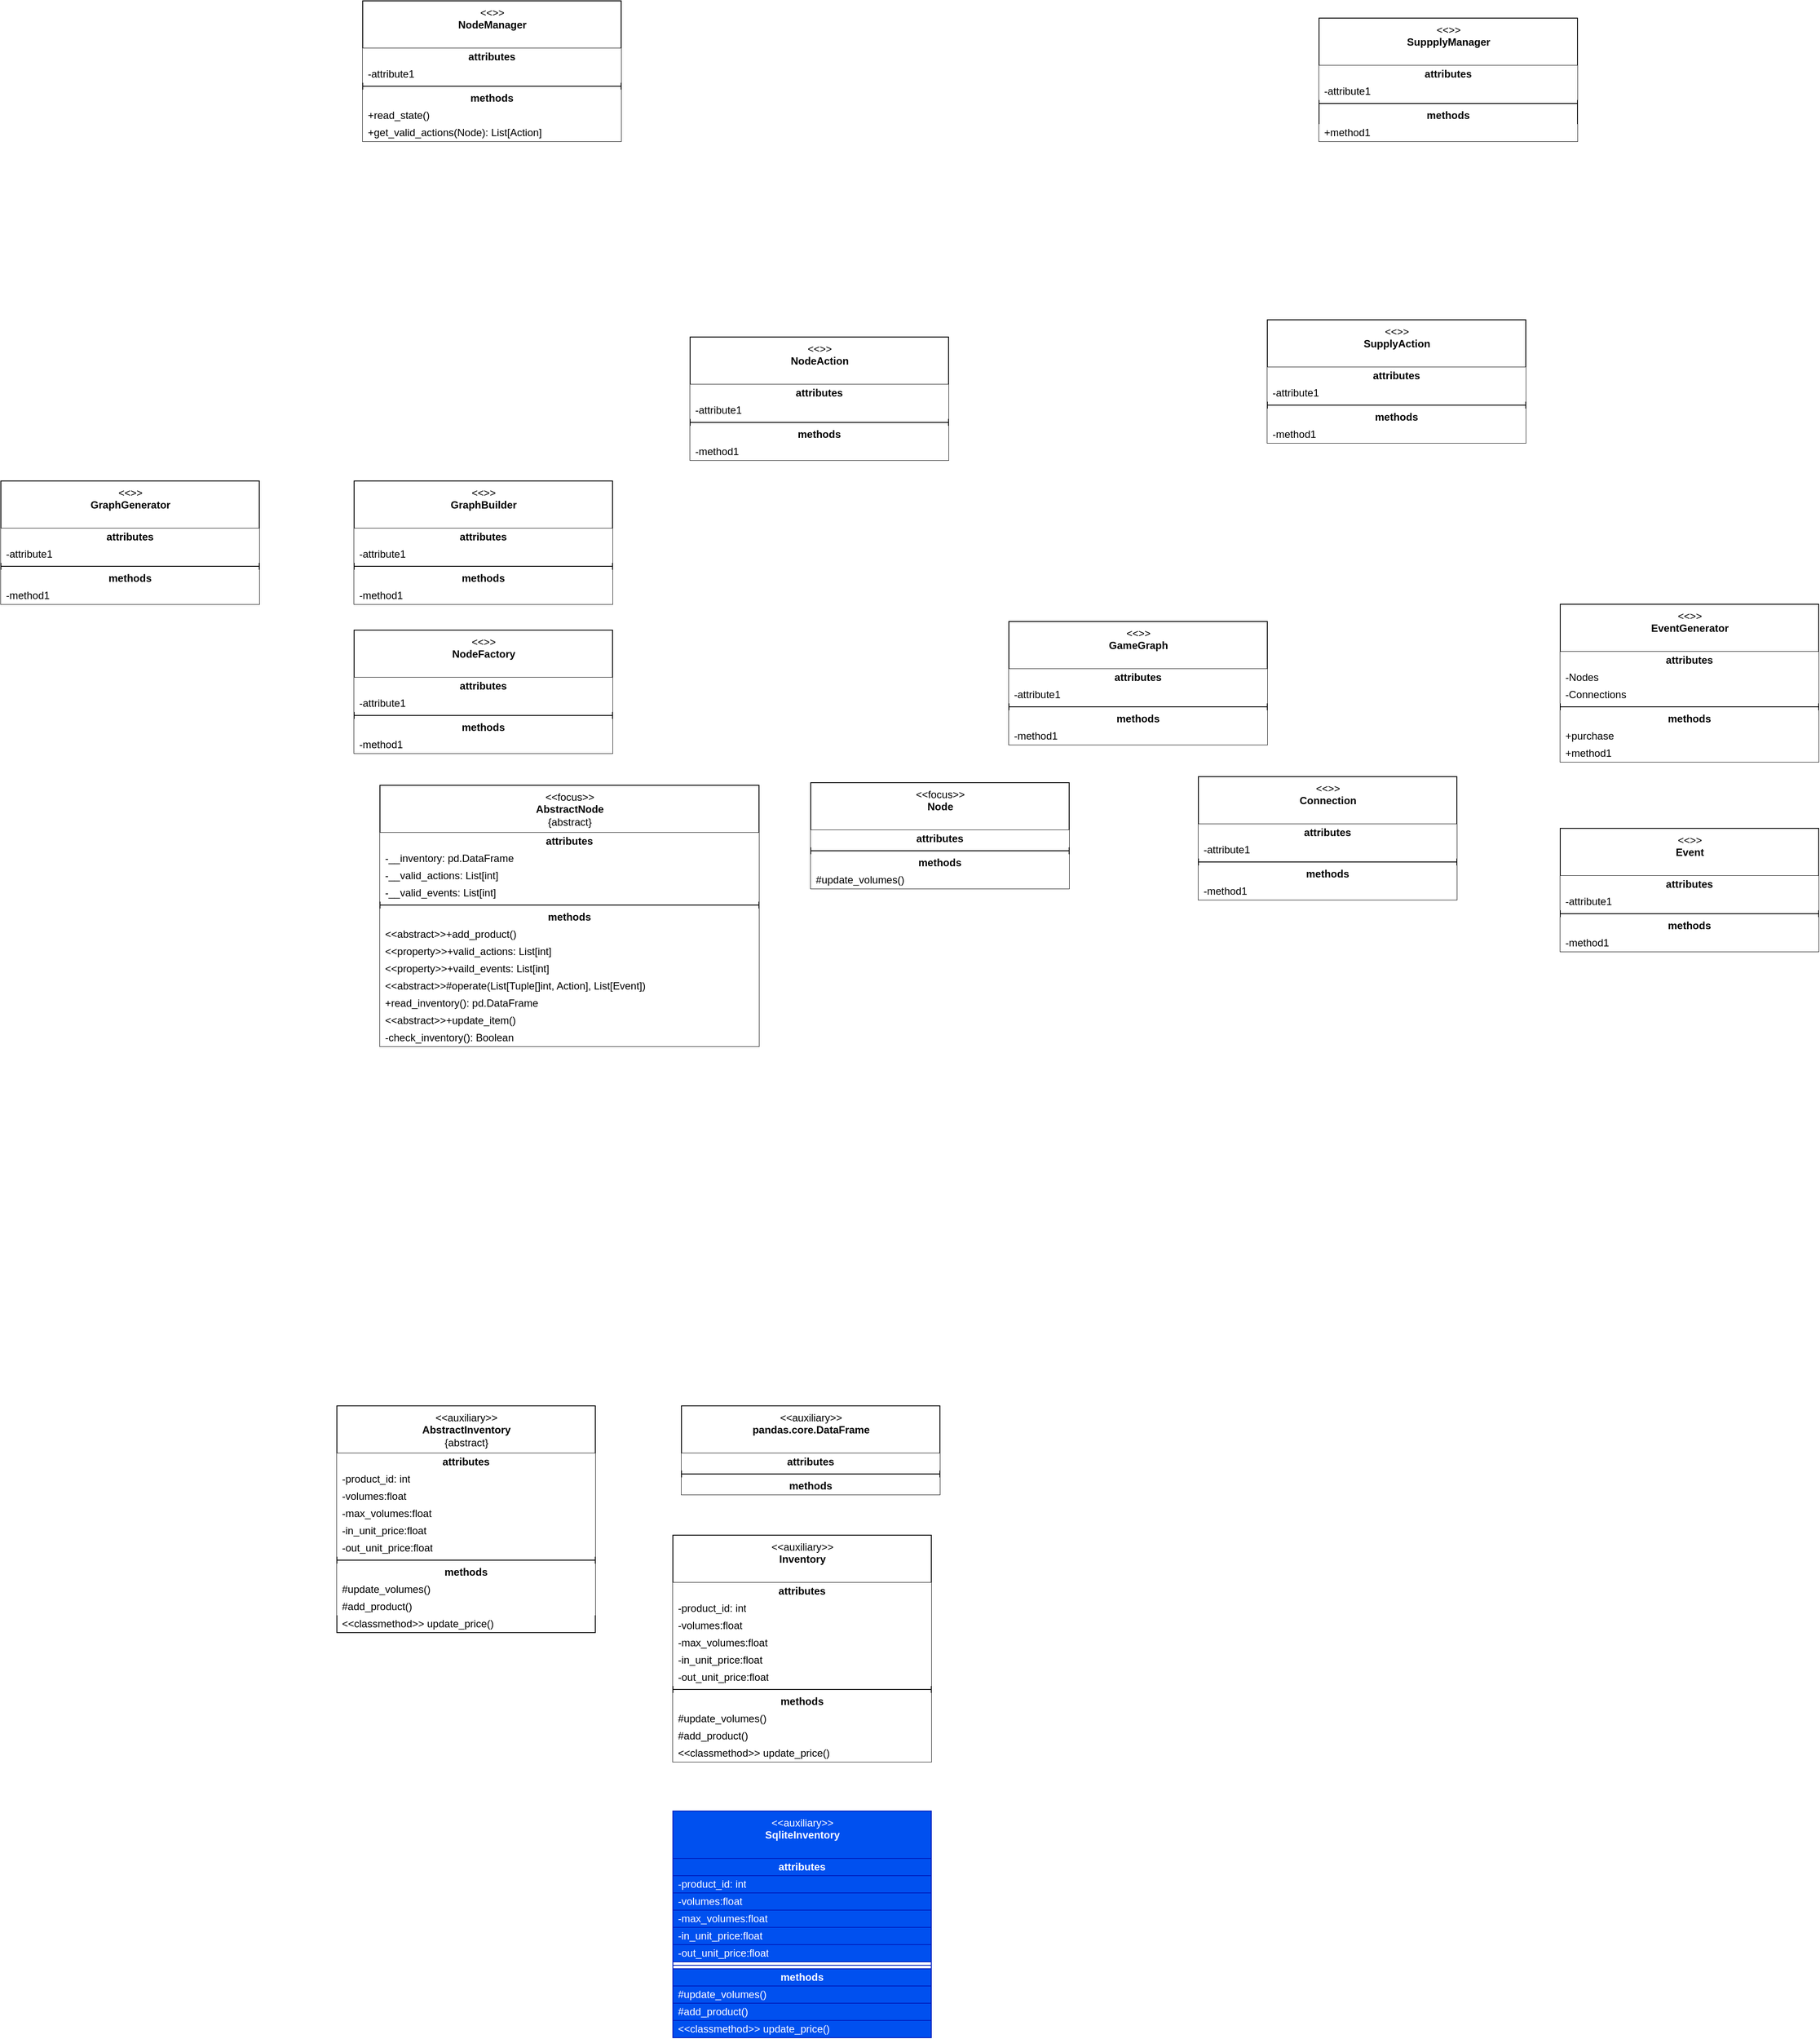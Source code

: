 <mxfile>
    <diagram id="WfGHtx8vdJDDdYfQ9NgE" name="Page-1">
        <mxGraphModel dx="2931" dy="2007" grid="1" gridSize="10" guides="1" tooltips="1" connect="1" arrows="1" fold="1" page="1" pageScale="1" pageWidth="850" pageHeight="1100" math="0" shadow="0">
            <root>
                <mxCell id="0"/>
                <mxCell id="1" parent="0"/>
                <mxCell id="26" value="&amp;lt;&amp;lt;focus&amp;gt;&amp;gt;&lt;br&gt;&lt;b&gt;Node&lt;/b&gt;" style="swimlane;fontStyle=0;align=center;verticalAlign=top;childLayout=stackLayout;horizontal=1;startSize=55;horizontalStack=0;resizeParent=1;resizeParentMax=0;resizeLast=0;collapsible=0;marginBottom=0;html=1;" parent="1" vertex="1">
                    <mxGeometry x="30" y="537" width="300" height="123" as="geometry"/>
                </mxCell>
                <mxCell id="27" value="&lt;b&gt;attributes&lt;/b&gt;" style="text;html=1;strokeColor=none;fillColor=default;align=center;verticalAlign=middle;spacingLeft=4;spacingRight=4;overflow=hidden;rotatable=0;points=[[0,0.5],[1,0.5]];portConstraint=eastwest;" parent="26" vertex="1">
                    <mxGeometry y="55" width="300" height="20" as="geometry"/>
                </mxCell>
                <mxCell id="31" value="" style="line;strokeWidth=1;fillColor=default;align=left;verticalAlign=middle;spacingTop=-1;spacingLeft=3;spacingRight=3;rotatable=0;labelPosition=right;points=[];portConstraint=eastwest;" parent="26" vertex="1">
                    <mxGeometry y="75" width="300" height="8" as="geometry"/>
                </mxCell>
                <mxCell id="32" value="&lt;b&gt;methods&lt;/b&gt;" style="text;html=1;strokeColor=none;fillColor=default;align=center;verticalAlign=middle;spacingLeft=4;spacingRight=4;overflow=hidden;rotatable=0;points=[[0,0.5],[1,0.5]];portConstraint=eastwest;" parent="26" vertex="1">
                    <mxGeometry y="83" width="300" height="20" as="geometry"/>
                </mxCell>
                <mxCell id="33" value="#update_volumes()" style="text;html=1;strokeColor=none;fillColor=default;align=left;verticalAlign=middle;spacingLeft=4;spacingRight=4;overflow=hidden;rotatable=0;points=[[0,0.5],[1,0.5]];portConstraint=eastwest;" parent="26" vertex="1">
                    <mxGeometry y="103" width="300" height="20" as="geometry"/>
                </mxCell>
                <mxCell id="60" value="&amp;lt;&amp;lt;auxiliary&amp;gt;&amp;gt;&lt;br&gt;&lt;b&gt;Inventory&lt;/b&gt;" style="swimlane;fontStyle=0;align=center;verticalAlign=top;childLayout=stackLayout;horizontal=1;startSize=55;horizontalStack=0;resizeParent=1;resizeParentMax=0;resizeLast=0;collapsible=0;marginBottom=0;html=1;" parent="1" vertex="1">
                    <mxGeometry x="-130" y="1410" width="300" height="263" as="geometry"/>
                </mxCell>
                <mxCell id="61" value="&lt;b&gt;attributes&lt;/b&gt;" style="text;html=1;strokeColor=none;fillColor=default;align=center;verticalAlign=middle;spacingLeft=4;spacingRight=4;overflow=hidden;rotatable=0;points=[[0,0.5],[1,0.5]];portConstraint=eastwest;" parent="60" vertex="1">
                    <mxGeometry y="55" width="300" height="20" as="geometry"/>
                </mxCell>
                <mxCell id="63" value="-product_id: int" style="text;html=1;strokeColor=none;fillColor=default;align=left;verticalAlign=middle;spacingLeft=4;spacingRight=4;overflow=hidden;rotatable=0;points=[[0,0.5],[1,0.5]];portConstraint=eastwest;" parent="60" vertex="1">
                    <mxGeometry y="75" width="300" height="20" as="geometry"/>
                </mxCell>
                <mxCell id="70" value="-volumes:float" style="text;html=1;strokeColor=none;fillColor=default;align=left;verticalAlign=middle;spacingLeft=4;spacingRight=4;overflow=hidden;rotatable=0;points=[[0,0.5],[1,0.5]];portConstraint=eastwest;" parent="60" vertex="1">
                    <mxGeometry y="95" width="300" height="20" as="geometry"/>
                </mxCell>
                <mxCell id="73" value="-max_volumes:float" style="text;html=1;strokeColor=none;fillColor=default;align=left;verticalAlign=middle;spacingLeft=4;spacingRight=4;overflow=hidden;rotatable=0;points=[[0,0.5],[1,0.5]];portConstraint=eastwest;" parent="60" vertex="1">
                    <mxGeometry y="115" width="300" height="20" as="geometry"/>
                </mxCell>
                <mxCell id="71" value="-in_unit_price:float" style="text;html=1;strokeColor=none;fillColor=default;align=left;verticalAlign=middle;spacingLeft=4;spacingRight=4;overflow=hidden;rotatable=0;points=[[0,0.5],[1,0.5]];portConstraint=eastwest;" parent="60" vertex="1">
                    <mxGeometry y="135" width="300" height="20" as="geometry"/>
                </mxCell>
                <mxCell id="72" value="-out_unit_price:float" style="text;html=1;strokeColor=none;fillColor=default;align=left;verticalAlign=middle;spacingLeft=4;spacingRight=4;overflow=hidden;rotatable=0;points=[[0,0.5],[1,0.5]];portConstraint=eastwest;" parent="60" vertex="1">
                    <mxGeometry y="155" width="300" height="20" as="geometry"/>
                </mxCell>
                <mxCell id="64" value="" style="line;strokeWidth=1;fillColor=none;align=left;verticalAlign=middle;spacingTop=-1;spacingLeft=3;spacingRight=3;rotatable=0;labelPosition=right;points=[];portConstraint=eastwest;" parent="60" vertex="1">
                    <mxGeometry y="175" width="300" height="8" as="geometry"/>
                </mxCell>
                <mxCell id="65" value="&lt;b&gt;methods&lt;/b&gt;" style="text;html=1;strokeColor=none;fillColor=default;align=center;verticalAlign=middle;spacingLeft=4;spacingRight=4;overflow=hidden;rotatable=0;points=[[0,0.5],[1,0.5]];portConstraint=eastwest;" parent="60" vertex="1">
                    <mxGeometry y="183" width="300" height="20" as="geometry"/>
                </mxCell>
                <mxCell id="217" value="#update_volumes()" style="text;html=1;strokeColor=none;fillColor=default;align=left;verticalAlign=middle;spacingLeft=4;spacingRight=4;overflow=hidden;rotatable=0;points=[[0,0.5],[1,0.5]];portConstraint=eastwest;" vertex="1" parent="60">
                    <mxGeometry y="203" width="300" height="20" as="geometry"/>
                </mxCell>
                <mxCell id="75" value="#add_product()" style="text;html=1;strokeColor=none;fillColor=default;align=left;verticalAlign=middle;spacingLeft=4;spacingRight=4;overflow=hidden;rotatable=0;points=[[0,0.5],[1,0.5]];portConstraint=eastwest;" parent="60" vertex="1">
                    <mxGeometry y="223" width="300" height="20" as="geometry"/>
                </mxCell>
                <mxCell id="74" value="&amp;lt;&amp;lt;classmethod&amp;gt;&amp;gt; update_price()" style="text;html=1;strokeColor=none;fillColor=default;align=left;verticalAlign=middle;spacingLeft=4;spacingRight=4;overflow=hidden;rotatable=0;points=[[0,0.5],[1,0.5]];portConstraint=eastwest;" parent="60" vertex="1">
                    <mxGeometry y="243" width="300" height="20" as="geometry"/>
                </mxCell>
                <mxCell id="90" value="&amp;lt;&amp;lt;&amp;gt;&amp;gt;&lt;br&gt;&lt;b&gt;NodeManager&lt;/b&gt;" style="swimlane;fontStyle=0;align=center;verticalAlign=top;childLayout=stackLayout;horizontal=1;startSize=55;horizontalStack=0;resizeParent=1;resizeParentMax=0;resizeLast=0;collapsible=0;marginBottom=0;fillColor=default;fontColor=default;labelBackgroundColor=none;labelBorderColor=none;html=1;" parent="1" vertex="1">
                    <mxGeometry x="-490" y="-370" width="300" height="163" as="geometry"/>
                </mxCell>
                <mxCell id="91" value="&lt;b&gt;attributes&lt;/b&gt;" style="text;html=1;strokeColor=none;fillColor=default;align=center;verticalAlign=middle;spacingLeft=4;spacingRight=4;overflow=hidden;rotatable=0;points=[[0,0.5],[1,0.5]];portConstraint=eastwest;" parent="90" vertex="1">
                    <mxGeometry y="55" width="300" height="20" as="geometry"/>
                </mxCell>
                <mxCell id="92" value="-attribute1" style="text;html=1;align=left;verticalAlign=middle;spacingLeft=4;spacingRight=4;overflow=hidden;rotatable=0;points=[[0,0.5],[1,0.5]];portConstraint=eastwest;fillColor=default;" parent="90" vertex="1">
                    <mxGeometry y="75" width="300" height="20" as="geometry"/>
                </mxCell>
                <mxCell id="94" value="" style="line;strokeWidth=1;fillColor=default;align=left;verticalAlign=middle;spacingTop=-1;spacingLeft=3;spacingRight=3;rotatable=0;labelPosition=right;points=[];portConstraint=eastwest;" parent="90" vertex="1">
                    <mxGeometry y="95" width="300" height="8" as="geometry"/>
                </mxCell>
                <mxCell id="95" value="&lt;b&gt;methods&lt;/b&gt;" style="text;html=1;strokeColor=none;fillColor=default;align=center;verticalAlign=middle;spacingLeft=4;spacingRight=4;overflow=hidden;rotatable=0;points=[[0,0.5],[1,0.5]];portConstraint=eastwest;" parent="90" vertex="1">
                    <mxGeometry y="103" width="300" height="20" as="geometry"/>
                </mxCell>
                <mxCell id="96" value="+read_state()" style="text;html=1;align=left;verticalAlign=middle;spacingLeft=4;spacingRight=4;overflow=hidden;rotatable=0;points=[[0,0.5],[1,0.5]];portConstraint=eastwest;fillColor=default;" parent="90" vertex="1">
                    <mxGeometry y="123" width="300" height="20" as="geometry"/>
                </mxCell>
                <mxCell id="125" value="+get_valid_actions(Node): List[Action]" style="text;html=1;strokeColor=none;fillColor=default;align=left;verticalAlign=middle;spacingLeft=4;spacingRight=4;overflow=hidden;rotatable=0;points=[[0,0.5],[1,0.5]];portConstraint=eastwest;" parent="90" vertex="1">
                    <mxGeometry y="143" width="300" height="20" as="geometry"/>
                </mxCell>
                <mxCell id="100" value="&amp;lt;&amp;lt;&amp;gt;&amp;gt;&lt;br&gt;&lt;b&gt;SuppplyManager&lt;/b&gt;" style="swimlane;fontStyle=0;align=center;verticalAlign=top;childLayout=stackLayout;horizontal=1;startSize=55;horizontalStack=0;resizeParent=1;resizeParentMax=0;resizeLast=0;collapsible=0;marginBottom=0;html=1;" parent="1" vertex="1">
                    <mxGeometry x="620" y="-350" width="300" height="143" as="geometry"/>
                </mxCell>
                <mxCell id="101" value="&lt;b&gt;attributes&lt;/b&gt;" style="text;html=1;strokeColor=none;fillColor=default;align=center;verticalAlign=middle;spacingLeft=4;spacingRight=4;overflow=hidden;rotatable=0;points=[[0,0.5],[1,0.5]];portConstraint=eastwest;" parent="100" vertex="1">
                    <mxGeometry y="55" width="300" height="20" as="geometry"/>
                </mxCell>
                <mxCell id="102" value="-attribute1" style="text;html=1;strokeColor=none;fillColor=default;align=left;verticalAlign=middle;spacingLeft=4;spacingRight=4;overflow=hidden;rotatable=0;points=[[0,0.5],[1,0.5]];portConstraint=eastwest;" parent="100" vertex="1">
                    <mxGeometry y="75" width="300" height="20" as="geometry"/>
                </mxCell>
                <mxCell id="103" value="" style="line;strokeWidth=1;fillColor=default;align=left;verticalAlign=middle;spacingTop=-1;spacingLeft=3;spacingRight=3;rotatable=0;labelPosition=right;points=[];portConstraint=eastwest;" parent="100" vertex="1">
                    <mxGeometry y="95" width="300" height="8" as="geometry"/>
                </mxCell>
                <mxCell id="104" value="&lt;b&gt;methods&lt;/b&gt;" style="text;html=1;strokeColor=none;fillColor=none;align=center;verticalAlign=middle;spacingLeft=4;spacingRight=4;overflow=hidden;rotatable=0;points=[[0,0.5],[1,0.5]];portConstraint=eastwest;" parent="100" vertex="1">
                    <mxGeometry y="103" width="300" height="20" as="geometry"/>
                </mxCell>
                <mxCell id="105" value="+method1" style="text;html=1;strokeColor=none;fillColor=default;align=left;verticalAlign=middle;spacingLeft=4;spacingRight=4;overflow=hidden;rotatable=0;points=[[0,0.5],[1,0.5]];portConstraint=eastwest;" parent="100" vertex="1">
                    <mxGeometry y="123" width="300" height="20" as="geometry"/>
                </mxCell>
                <mxCell id="106" value="&amp;lt;&amp;lt;&amp;gt;&amp;gt;&lt;br&gt;&lt;b&gt;EventGenerator&lt;/b&gt;" style="swimlane;fontStyle=0;align=center;verticalAlign=top;childLayout=stackLayout;horizontal=1;startSize=55;horizontalStack=0;resizeParent=1;resizeParentMax=0;resizeLast=0;collapsible=0;marginBottom=0;html=1;" parent="1" vertex="1">
                    <mxGeometry x="900" y="330" width="300" height="183" as="geometry"/>
                </mxCell>
                <mxCell id="107" value="&lt;b&gt;attributes&lt;/b&gt;" style="text;html=1;strokeColor=none;fillColor=default;align=center;verticalAlign=middle;spacingLeft=4;spacingRight=4;overflow=hidden;rotatable=0;points=[[0,0.5],[1,0.5]];portConstraint=eastwest;" parent="106" vertex="1">
                    <mxGeometry y="55" width="300" height="20" as="geometry"/>
                </mxCell>
                <mxCell id="108" value="-Nodes" style="text;html=1;strokeColor=none;fillColor=default;align=left;verticalAlign=middle;spacingLeft=4;spacingRight=4;overflow=hidden;rotatable=0;points=[[0,0.5],[1,0.5]];portConstraint=eastwest;" parent="106" vertex="1">
                    <mxGeometry y="75" width="300" height="20" as="geometry"/>
                </mxCell>
                <mxCell id="113" value="-Connections" style="text;html=1;strokeColor=none;fillColor=default;align=left;verticalAlign=middle;spacingLeft=4;spacingRight=4;overflow=hidden;rotatable=0;points=[[0,0.5],[1,0.5]];portConstraint=eastwest;" parent="106" vertex="1">
                    <mxGeometry y="95" width="300" height="20" as="geometry"/>
                </mxCell>
                <mxCell id="109" value="" style="line;strokeWidth=1;fillColor=default;align=left;verticalAlign=middle;spacingTop=-1;spacingLeft=3;spacingRight=3;rotatable=0;labelPosition=right;points=[];portConstraint=eastwest;" parent="106" vertex="1">
                    <mxGeometry y="115" width="300" height="8" as="geometry"/>
                </mxCell>
                <mxCell id="110" value="&lt;b&gt;methods&lt;/b&gt;" style="text;html=1;strokeColor=none;fillColor=default;align=center;verticalAlign=middle;spacingLeft=4;spacingRight=4;overflow=hidden;rotatable=0;points=[[0,0.5],[1,0.5]];portConstraint=eastwest;" parent="106" vertex="1">
                    <mxGeometry y="123" width="300" height="20" as="geometry"/>
                </mxCell>
                <mxCell id="111" value="+purchase" style="text;html=1;strokeColor=none;fillColor=default;align=left;verticalAlign=middle;spacingLeft=4;spacingRight=4;overflow=hidden;rotatable=0;points=[[0,0.5],[1,0.5]];portConstraint=eastwest;" parent="106" vertex="1">
                    <mxGeometry y="143" width="300" height="20" as="geometry"/>
                </mxCell>
                <mxCell id="112" value="+method1" style="text;html=1;strokeColor=none;fillColor=default;align=left;verticalAlign=middle;spacingLeft=4;spacingRight=4;overflow=hidden;rotatable=0;points=[[0,0.5],[1,0.5]];portConstraint=eastwest;" parent="106" vertex="1">
                    <mxGeometry y="163" width="300" height="20" as="geometry"/>
                </mxCell>
                <mxCell id="114" value="&amp;lt;&amp;lt;&amp;gt;&amp;gt;&lt;br&gt;&lt;b&gt;Event&lt;/b&gt;" style="swimlane;fontStyle=0;align=center;verticalAlign=top;childLayout=stackLayout;horizontal=1;startSize=55;horizontalStack=0;resizeParent=1;resizeParentMax=0;resizeLast=0;collapsible=0;marginBottom=0;html=1;" parent="1" vertex="1">
                    <mxGeometry x="900" y="590" width="300" height="143" as="geometry"/>
                </mxCell>
                <mxCell id="115" value="&lt;b&gt;attributes&lt;/b&gt;" style="text;html=1;strokeColor=none;fillColor=default;align=center;verticalAlign=middle;spacingLeft=4;spacingRight=4;overflow=hidden;rotatable=0;points=[[0,0.5],[1,0.5]];portConstraint=eastwest;" parent="114" vertex="1">
                    <mxGeometry y="55" width="300" height="20" as="geometry"/>
                </mxCell>
                <mxCell id="116" value="-attribute1" style="text;html=1;strokeColor=none;fillColor=default;align=left;verticalAlign=middle;spacingLeft=4;spacingRight=4;overflow=hidden;rotatable=0;points=[[0,0.5],[1,0.5]];portConstraint=eastwest;" parent="114" vertex="1">
                    <mxGeometry y="75" width="300" height="20" as="geometry"/>
                </mxCell>
                <mxCell id="118" value="" style="line;strokeWidth=1;fillColor=default;align=left;verticalAlign=middle;spacingTop=-1;spacingLeft=3;spacingRight=3;rotatable=0;labelPosition=right;points=[];portConstraint=eastwest;" parent="114" vertex="1">
                    <mxGeometry y="95" width="300" height="8" as="geometry"/>
                </mxCell>
                <mxCell id="119" value="&lt;b&gt;methods&lt;/b&gt;" style="text;html=1;strokeColor=none;fillColor=default;align=center;verticalAlign=middle;spacingLeft=4;spacingRight=4;overflow=hidden;rotatable=0;points=[[0,0.5],[1,0.5]];portConstraint=eastwest;" parent="114" vertex="1">
                    <mxGeometry y="103" width="300" height="20" as="geometry"/>
                </mxCell>
                <mxCell id="120" value="-method1" style="text;html=1;strokeColor=none;fillColor=default;align=left;verticalAlign=middle;spacingLeft=4;spacingRight=4;overflow=hidden;rotatable=0;points=[[0,0.5],[1,0.5]];portConstraint=eastwest;" parent="114" vertex="1">
                    <mxGeometry y="123" width="300" height="20" as="geometry"/>
                </mxCell>
                <mxCell id="126" value="&amp;lt;&amp;lt;&amp;gt;&amp;gt;&lt;br&gt;&lt;b&gt;SupplyAction&lt;/b&gt;" style="swimlane;fontStyle=0;align=center;verticalAlign=top;childLayout=stackLayout;horizontal=1;startSize=55;horizontalStack=0;resizeParent=1;resizeParentMax=0;resizeLast=0;collapsible=0;marginBottom=0;html=1;" parent="1" vertex="1">
                    <mxGeometry x="560" width="300" height="143" as="geometry"/>
                </mxCell>
                <mxCell id="127" value="&lt;b&gt;attributes&lt;/b&gt;" style="text;html=1;strokeColor=none;fillColor=default;align=center;verticalAlign=middle;spacingLeft=4;spacingRight=4;overflow=hidden;rotatable=0;points=[[0,0.5],[1,0.5]];portConstraint=eastwest;" parent="126" vertex="1">
                    <mxGeometry y="55" width="300" height="20" as="geometry"/>
                </mxCell>
                <mxCell id="128" value="-attribute1" style="text;html=1;strokeColor=none;fillColor=default;align=left;verticalAlign=middle;spacingLeft=4;spacingRight=4;overflow=hidden;rotatable=0;points=[[0,0.5],[1,0.5]];portConstraint=eastwest;" parent="126" vertex="1">
                    <mxGeometry y="75" width="300" height="20" as="geometry"/>
                </mxCell>
                <mxCell id="130" value="" style="line;strokeWidth=1;fillColor=default;align=left;verticalAlign=middle;spacingTop=-1;spacingLeft=3;spacingRight=3;rotatable=0;labelPosition=right;points=[];portConstraint=eastwest;" parent="126" vertex="1">
                    <mxGeometry y="95" width="300" height="8" as="geometry"/>
                </mxCell>
                <mxCell id="131" value="&lt;b&gt;methods&lt;/b&gt;" style="text;html=1;strokeColor=none;fillColor=default;align=center;verticalAlign=middle;spacingLeft=4;spacingRight=4;overflow=hidden;rotatable=0;points=[[0,0.5],[1,0.5]];portConstraint=eastwest;" parent="126" vertex="1">
                    <mxGeometry y="103" width="300" height="20" as="geometry"/>
                </mxCell>
                <mxCell id="132" value="-method1" style="text;html=1;strokeColor=none;fillColor=default;align=left;verticalAlign=middle;spacingLeft=4;spacingRight=4;overflow=hidden;rotatable=0;points=[[0,0.5],[1,0.5]];portConstraint=eastwest;" parent="126" vertex="1">
                    <mxGeometry y="123" width="300" height="20" as="geometry"/>
                </mxCell>
                <mxCell id="163" style="edgeStyle=none;html=1;exitX=0.75;exitY=0;exitDx=0;exitDy=0;fontColor=default;" edge="1" parent="1" source="134">
                    <mxGeometry relative="1" as="geometry">
                        <mxPoint x="120" y="80" as="targetPoint"/>
                    </mxGeometry>
                </mxCell>
                <mxCell id="134" value="&amp;lt;&amp;lt;&amp;gt;&amp;gt;&lt;br&gt;&lt;b&gt;NodeAction&lt;/b&gt;" style="swimlane;fontStyle=0;align=center;verticalAlign=top;childLayout=stackLayout;horizontal=1;startSize=55;horizontalStack=0;resizeParent=1;resizeParentMax=0;resizeLast=0;collapsible=0;marginBottom=0;html=1;" parent="1" vertex="1">
                    <mxGeometry x="-110" y="20" width="300" height="143" as="geometry"/>
                </mxCell>
                <mxCell id="135" value="&lt;b&gt;attributes&lt;/b&gt;" style="text;html=1;strokeColor=none;fillColor=default;align=center;verticalAlign=middle;spacingLeft=4;spacingRight=4;overflow=hidden;rotatable=0;points=[[0,0.5],[1,0.5]];portConstraint=eastwest;" parent="134" vertex="1">
                    <mxGeometry y="55" width="300" height="20" as="geometry"/>
                </mxCell>
                <mxCell id="136" value="-attribute1" style="text;html=1;strokeColor=none;fillColor=default;align=left;verticalAlign=middle;spacingLeft=4;spacingRight=4;overflow=hidden;rotatable=0;points=[[0,0.5],[1,0.5]];portConstraint=eastwest;" parent="134" vertex="1">
                    <mxGeometry y="75" width="300" height="20" as="geometry"/>
                </mxCell>
                <mxCell id="137" value="" style="line;strokeWidth=1;fillColor=default;align=left;verticalAlign=middle;spacingTop=-1;spacingLeft=3;spacingRight=3;rotatable=0;labelPosition=right;points=[];portConstraint=eastwest;" parent="134" vertex="1">
                    <mxGeometry y="95" width="300" height="8" as="geometry"/>
                </mxCell>
                <mxCell id="138" value="&lt;b&gt;methods&lt;/b&gt;" style="text;html=1;strokeColor=none;fillColor=default;align=center;verticalAlign=middle;spacingLeft=4;spacingRight=4;overflow=hidden;rotatable=0;points=[[0,0.5],[1,0.5]];portConstraint=eastwest;" parent="134" vertex="1">
                    <mxGeometry y="103" width="300" height="20" as="geometry"/>
                </mxCell>
                <mxCell id="139" value="-method1" style="text;html=1;strokeColor=none;fillColor=default;align=left;verticalAlign=middle;spacingLeft=4;spacingRight=4;overflow=hidden;rotatable=0;points=[[0,0.5],[1,0.5]];portConstraint=eastwest;" parent="134" vertex="1">
                    <mxGeometry y="123" width="300" height="20" as="geometry"/>
                </mxCell>
                <mxCell id="140" value="&amp;lt;&amp;lt;&amp;gt;&amp;gt;&lt;br&gt;&lt;b&gt;Connection&lt;/b&gt;" style="swimlane;fontStyle=0;align=center;verticalAlign=top;childLayout=stackLayout;horizontal=1;startSize=55;horizontalStack=0;resizeParent=1;resizeParentMax=0;resizeLast=0;collapsible=0;marginBottom=0;html=1;" parent="1" vertex="1">
                    <mxGeometry x="480" y="530" width="300" height="143" as="geometry"/>
                </mxCell>
                <mxCell id="141" value="&lt;b&gt;attributes&lt;/b&gt;" style="text;html=1;strokeColor=none;fillColor=default;align=center;verticalAlign=middle;spacingLeft=4;spacingRight=4;overflow=hidden;rotatable=0;points=[[0,0.5],[1,0.5]];portConstraint=eastwest;" parent="140" vertex="1">
                    <mxGeometry y="55" width="300" height="20" as="geometry"/>
                </mxCell>
                <mxCell id="142" value="-attribute1" style="text;html=1;strokeColor=none;fillColor=default;align=left;verticalAlign=middle;spacingLeft=4;spacingRight=4;overflow=hidden;rotatable=0;points=[[0,0.5],[1,0.5]];portConstraint=eastwest;" parent="140" vertex="1">
                    <mxGeometry y="75" width="300" height="20" as="geometry"/>
                </mxCell>
                <mxCell id="143" value="" style="line;strokeWidth=1;fillColor=default;align=left;verticalAlign=middle;spacingTop=-1;spacingLeft=3;spacingRight=3;rotatable=0;labelPosition=right;points=[];portConstraint=eastwest;" parent="140" vertex="1">
                    <mxGeometry y="95" width="300" height="8" as="geometry"/>
                </mxCell>
                <mxCell id="144" value="&lt;b&gt;methods&lt;/b&gt;" style="text;html=1;strokeColor=none;fillColor=default;align=center;verticalAlign=middle;spacingLeft=4;spacingRight=4;overflow=hidden;rotatable=0;points=[[0,0.5],[1,0.5]];portConstraint=eastwest;" parent="140" vertex="1">
                    <mxGeometry y="103" width="300" height="20" as="geometry"/>
                </mxCell>
                <mxCell id="145" value="-method1" style="text;html=1;strokeColor=none;fillColor=default;align=left;verticalAlign=middle;spacingLeft=4;spacingRight=4;overflow=hidden;rotatable=0;points=[[0,0.5],[1,0.5]];portConstraint=eastwest;" parent="140" vertex="1">
                    <mxGeometry y="123" width="300" height="20" as="geometry"/>
                </mxCell>
                <mxCell id="155" value="&amp;lt;&amp;lt;&amp;gt;&amp;gt;&lt;br&gt;&lt;b&gt;GameGraph&lt;/b&gt;" style="swimlane;fontStyle=0;align=center;verticalAlign=top;childLayout=stackLayout;horizontal=1;startSize=55;horizontalStack=0;resizeParent=1;resizeParentMax=0;resizeLast=0;collapsible=0;marginBottom=0;html=1;" vertex="1" parent="1">
                    <mxGeometry x="260" y="350" width="300" height="143" as="geometry"/>
                </mxCell>
                <mxCell id="156" value="&lt;b&gt;attributes&lt;/b&gt;" style="text;html=1;strokeColor=none;fillColor=default;align=center;verticalAlign=middle;spacingLeft=4;spacingRight=4;overflow=hidden;rotatable=0;points=[[0,0.5],[1,0.5]];portConstraint=eastwest;" vertex="1" parent="155">
                    <mxGeometry y="55" width="300" height="20" as="geometry"/>
                </mxCell>
                <mxCell id="157" value="-attribute1" style="text;html=1;strokeColor=none;fillColor=default;align=left;verticalAlign=middle;spacingLeft=4;spacingRight=4;overflow=hidden;rotatable=0;points=[[0,0.5],[1,0.5]];portConstraint=eastwest;" vertex="1" parent="155">
                    <mxGeometry y="75" width="300" height="20" as="geometry"/>
                </mxCell>
                <mxCell id="158" value="" style="line;strokeWidth=1;fillColor=default;align=left;verticalAlign=middle;spacingTop=-1;spacingLeft=3;spacingRight=3;rotatable=0;labelPosition=right;points=[];portConstraint=eastwest;" vertex="1" parent="155">
                    <mxGeometry y="95" width="300" height="8" as="geometry"/>
                </mxCell>
                <mxCell id="159" value="&lt;b&gt;methods&lt;/b&gt;" style="text;html=1;strokeColor=none;fillColor=default;align=center;verticalAlign=middle;spacingLeft=4;spacingRight=4;overflow=hidden;rotatable=0;points=[[0,0.5],[1,0.5]];portConstraint=eastwest;" vertex="1" parent="155">
                    <mxGeometry y="103" width="300" height="20" as="geometry"/>
                </mxCell>
                <mxCell id="160" value="-method1" style="text;html=1;strokeColor=none;fillColor=default;align=left;verticalAlign=middle;spacingLeft=4;spacingRight=4;overflow=hidden;rotatable=0;points=[[0,0.5],[1,0.5]];portConstraint=eastwest;" vertex="1" parent="155">
                    <mxGeometry y="123" width="300" height="20" as="geometry"/>
                </mxCell>
                <mxCell id="164" value="&amp;lt;&amp;lt;&amp;gt;&amp;gt;&lt;br&gt;&lt;b&gt;NodeFactory&lt;/b&gt;" style="swimlane;fontStyle=0;align=center;verticalAlign=top;childLayout=stackLayout;horizontal=1;startSize=55;horizontalStack=0;resizeParent=1;resizeParentMax=0;resizeLast=0;collapsible=0;marginBottom=0;html=1;" vertex="1" parent="1">
                    <mxGeometry x="-500" y="360" width="300" height="143" as="geometry"/>
                </mxCell>
                <mxCell id="165" value="&lt;b&gt;attributes&lt;/b&gt;" style="text;html=1;strokeColor=none;fillColor=default;align=center;verticalAlign=middle;spacingLeft=4;spacingRight=4;overflow=hidden;rotatable=0;points=[[0,0.5],[1,0.5]];portConstraint=eastwest;" vertex="1" parent="164">
                    <mxGeometry y="55" width="300" height="20" as="geometry"/>
                </mxCell>
                <mxCell id="166" value="-attribute1" style="text;html=1;strokeColor=none;fillColor=default;align=left;verticalAlign=middle;spacingLeft=4;spacingRight=4;overflow=hidden;rotatable=0;points=[[0,0.5],[1,0.5]];portConstraint=eastwest;" vertex="1" parent="164">
                    <mxGeometry y="75" width="300" height="20" as="geometry"/>
                </mxCell>
                <mxCell id="167" value="" style="line;strokeWidth=1;fillColor=default;align=left;verticalAlign=middle;spacingTop=-1;spacingLeft=3;spacingRight=3;rotatable=0;labelPosition=right;points=[];portConstraint=eastwest;" vertex="1" parent="164">
                    <mxGeometry y="95" width="300" height="8" as="geometry"/>
                </mxCell>
                <mxCell id="168" value="&lt;b&gt;methods&lt;/b&gt;" style="text;html=1;strokeColor=none;fillColor=default;align=center;verticalAlign=middle;spacingLeft=4;spacingRight=4;overflow=hidden;rotatable=0;points=[[0,0.5],[1,0.5]];portConstraint=eastwest;" vertex="1" parent="164">
                    <mxGeometry y="103" width="300" height="20" as="geometry"/>
                </mxCell>
                <mxCell id="169" value="-method1" style="text;html=1;strokeColor=none;fillColor=default;align=left;verticalAlign=middle;spacingLeft=4;spacingRight=4;overflow=hidden;rotatable=0;points=[[0,0.5],[1,0.5]];portConstraint=eastwest;" vertex="1" parent="164">
                    <mxGeometry y="123" width="300" height="20" as="geometry"/>
                </mxCell>
                <mxCell id="170" value="&amp;lt;&amp;lt;&amp;gt;&amp;gt;&lt;br&gt;&lt;b&gt;GraphBuilder&lt;/b&gt;" style="swimlane;fontStyle=0;align=center;verticalAlign=top;childLayout=stackLayout;horizontal=1;startSize=55;horizontalStack=0;resizeParent=1;resizeParentMax=0;resizeLast=0;collapsible=0;marginBottom=0;html=1;" vertex="1" parent="1">
                    <mxGeometry x="-500" y="187" width="300" height="143" as="geometry"/>
                </mxCell>
                <mxCell id="171" value="&lt;b&gt;attributes&lt;/b&gt;" style="text;html=1;strokeColor=none;fillColor=default;align=center;verticalAlign=middle;spacingLeft=4;spacingRight=4;overflow=hidden;rotatable=0;points=[[0,0.5],[1,0.5]];portConstraint=eastwest;" vertex="1" parent="170">
                    <mxGeometry y="55" width="300" height="20" as="geometry"/>
                </mxCell>
                <mxCell id="172" value="-attribute1" style="text;html=1;strokeColor=none;fillColor=default;align=left;verticalAlign=middle;spacingLeft=4;spacingRight=4;overflow=hidden;rotatable=0;points=[[0,0.5],[1,0.5]];portConstraint=eastwest;" vertex="1" parent="170">
                    <mxGeometry y="75" width="300" height="20" as="geometry"/>
                </mxCell>
                <mxCell id="173" value="" style="line;strokeWidth=1;fillColor=default;align=left;verticalAlign=middle;spacingTop=-1;spacingLeft=3;spacingRight=3;rotatable=0;labelPosition=right;points=[];portConstraint=eastwest;" vertex="1" parent="170">
                    <mxGeometry y="95" width="300" height="8" as="geometry"/>
                </mxCell>
                <mxCell id="174" value="&lt;b&gt;methods&lt;/b&gt;" style="text;html=1;strokeColor=none;fillColor=default;align=center;verticalAlign=middle;spacingLeft=4;spacingRight=4;overflow=hidden;rotatable=0;points=[[0,0.5],[1,0.5]];portConstraint=eastwest;" vertex="1" parent="170">
                    <mxGeometry y="103" width="300" height="20" as="geometry"/>
                </mxCell>
                <mxCell id="175" value="-method1" style="text;html=1;strokeColor=none;fillColor=default;align=left;verticalAlign=middle;spacingLeft=4;spacingRight=4;overflow=hidden;rotatable=0;points=[[0,0.5],[1,0.5]];portConstraint=eastwest;" vertex="1" parent="170">
                    <mxGeometry y="123" width="300" height="20" as="geometry"/>
                </mxCell>
                <mxCell id="176" value="&amp;lt;&amp;lt;&amp;gt;&amp;gt;&lt;br&gt;&lt;b&gt;GraphGenerator&lt;/b&gt;" style="swimlane;fontStyle=0;align=center;verticalAlign=top;childLayout=stackLayout;horizontal=1;startSize=55;horizontalStack=0;resizeParent=1;resizeParentMax=0;resizeLast=0;collapsible=0;marginBottom=0;html=1;" vertex="1" parent="1">
                    <mxGeometry x="-910" y="187" width="300" height="143" as="geometry"/>
                </mxCell>
                <mxCell id="177" value="&lt;b&gt;attributes&lt;/b&gt;" style="text;html=1;strokeColor=none;fillColor=default;align=center;verticalAlign=middle;spacingLeft=4;spacingRight=4;overflow=hidden;rotatable=0;points=[[0,0.5],[1,0.5]];portConstraint=eastwest;" vertex="1" parent="176">
                    <mxGeometry y="55" width="300" height="20" as="geometry"/>
                </mxCell>
                <mxCell id="178" value="-attribute1" style="text;html=1;strokeColor=none;fillColor=default;align=left;verticalAlign=middle;spacingLeft=4;spacingRight=4;overflow=hidden;rotatable=0;points=[[0,0.5],[1,0.5]];portConstraint=eastwest;" vertex="1" parent="176">
                    <mxGeometry y="75" width="300" height="20" as="geometry"/>
                </mxCell>
                <mxCell id="179" value="" style="line;strokeWidth=1;fillColor=default;align=left;verticalAlign=middle;spacingTop=-1;spacingLeft=3;spacingRight=3;rotatable=0;labelPosition=right;points=[];portConstraint=eastwest;" vertex="1" parent="176">
                    <mxGeometry y="95" width="300" height="8" as="geometry"/>
                </mxCell>
                <mxCell id="180" value="&lt;b&gt;methods&lt;/b&gt;" style="text;html=1;strokeColor=none;fillColor=default;align=center;verticalAlign=middle;spacingLeft=4;spacingRight=4;overflow=hidden;rotatable=0;points=[[0,0.5],[1,0.5]];portConstraint=eastwest;" vertex="1" parent="176">
                    <mxGeometry y="103" width="300" height="20" as="geometry"/>
                </mxCell>
                <mxCell id="181" value="-method1" style="text;html=1;strokeColor=none;fillColor=default;align=left;verticalAlign=middle;spacingLeft=4;spacingRight=4;overflow=hidden;rotatable=0;points=[[0,0.5],[1,0.5]];portConstraint=eastwest;" vertex="1" parent="176">
                    <mxGeometry y="123" width="300" height="20" as="geometry"/>
                </mxCell>
                <mxCell id="188" value="&amp;lt;&amp;lt;focus&amp;gt;&amp;gt;&lt;br&gt;&lt;b&gt;AbstractNode&lt;/b&gt;&lt;br&gt;{abstract}" style="swimlane;fontStyle=0;align=center;verticalAlign=top;childLayout=stackLayout;horizontal=1;startSize=55;horizontalStack=0;resizeParent=1;resizeParentMax=0;resizeLast=0;collapsible=0;marginBottom=0;html=1;" vertex="1" parent="1">
                    <mxGeometry x="-470" y="540" width="440" height="303" as="geometry"/>
                </mxCell>
                <mxCell id="189" value="&lt;b&gt;attributes&lt;/b&gt;" style="text;html=1;strokeColor=none;fillColor=default;align=center;verticalAlign=middle;spacingLeft=4;spacingRight=4;overflow=hidden;rotatable=0;points=[[0,0.5],[1,0.5]];portConstraint=eastwest;" vertex="1" parent="188">
                    <mxGeometry y="55" width="440" height="20" as="geometry"/>
                </mxCell>
                <mxCell id="190" value="-__inventory: pd.DataFrame" style="text;html=1;strokeColor=none;fillColor=default;align=left;verticalAlign=middle;spacingLeft=4;spacingRight=4;overflow=hidden;rotatable=0;points=[[0,0.5],[1,0.5]];portConstraint=eastwest;" vertex="1" parent="188">
                    <mxGeometry y="75" width="440" height="20" as="geometry"/>
                </mxCell>
                <mxCell id="191" value="-__valid_actions: List[int]" style="text;html=1;strokeColor=none;fillColor=default;align=left;verticalAlign=middle;spacingLeft=4;spacingRight=4;overflow=hidden;rotatable=0;points=[[0,0.5],[1,0.5]];portConstraint=eastwest;" vertex="1" parent="188">
                    <mxGeometry y="95" width="440" height="20" as="geometry"/>
                </mxCell>
                <mxCell id="192" value="-__valid_events: List[int]" style="text;html=1;strokeColor=none;fillColor=default;align=left;verticalAlign=middle;spacingLeft=4;spacingRight=4;overflow=hidden;rotatable=0;points=[[0,0.5],[1,0.5]];portConstraint=eastwest;" vertex="1" parent="188">
                    <mxGeometry y="115" width="440" height="20" as="geometry"/>
                </mxCell>
                <mxCell id="193" value="" style="line;strokeWidth=1;fillColor=default;align=left;verticalAlign=middle;spacingTop=-1;spacingLeft=3;spacingRight=3;rotatable=0;labelPosition=right;points=[];portConstraint=eastwest;" vertex="1" parent="188">
                    <mxGeometry y="135" width="440" height="8" as="geometry"/>
                </mxCell>
                <mxCell id="194" value="&lt;b&gt;methods&lt;/b&gt;" style="text;html=1;strokeColor=none;fillColor=default;align=center;verticalAlign=middle;spacingLeft=4;spacingRight=4;overflow=hidden;rotatable=0;points=[[0,0.5],[1,0.5]];portConstraint=eastwest;" vertex="1" parent="188">
                    <mxGeometry y="143" width="440" height="20" as="geometry"/>
                </mxCell>
                <mxCell id="196" value="&amp;lt;&amp;lt;abstract&amp;gt;&amp;gt;+add_product()" style="text;html=1;strokeColor=none;fillColor=default;align=left;verticalAlign=middle;spacingLeft=4;spacingRight=4;overflow=hidden;rotatable=0;points=[[0,0.5],[1,0.5]];portConstraint=eastwest;" vertex="1" parent="188">
                    <mxGeometry y="163" width="440" height="20" as="geometry"/>
                </mxCell>
                <mxCell id="197" value="&amp;lt;&amp;lt;property&amp;gt;&amp;gt;+valid_actions: List[int]" style="text;html=1;strokeColor=none;fillColor=default;align=left;verticalAlign=middle;spacingLeft=4;spacingRight=4;overflow=hidden;rotatable=0;points=[[0,0.5],[1,0.5]];portConstraint=eastwest;" vertex="1" parent="188">
                    <mxGeometry y="183" width="440" height="20" as="geometry"/>
                </mxCell>
                <mxCell id="198" value="&amp;lt;&amp;lt;property&amp;gt;&amp;gt;+vaild_events: List[int]" style="text;html=1;strokeColor=none;fillColor=default;align=left;verticalAlign=middle;spacingLeft=4;spacingRight=4;overflow=hidden;rotatable=0;points=[[0,0.5],[1,0.5]];portConstraint=eastwest;" vertex="1" parent="188">
                    <mxGeometry y="203" width="440" height="20" as="geometry"/>
                </mxCell>
                <mxCell id="199" value="&amp;lt;&amp;lt;abstract&amp;gt;&amp;gt;#operate(List[Tuple[]int, Action], List[Event])" style="text;html=1;strokeColor=none;fillColor=default;align=left;verticalAlign=middle;spacingLeft=4;spacingRight=4;overflow=hidden;rotatable=0;points=[[0,0.5],[1,0.5]];portConstraint=eastwest;" vertex="1" parent="188">
                    <mxGeometry y="223" width="440" height="20" as="geometry"/>
                </mxCell>
                <mxCell id="201" value="+read_inventory(): pd.DataFrame" style="text;html=1;strokeColor=none;fillColor=default;align=left;verticalAlign=middle;spacingLeft=4;spacingRight=4;overflow=hidden;rotatable=0;points=[[0,0.5],[1,0.5]];portConstraint=eastwest;" vertex="1" parent="188">
                    <mxGeometry y="243" width="440" height="20" as="geometry"/>
                </mxCell>
                <mxCell id="203" value="&amp;lt;&amp;lt;abstract&amp;gt;&amp;gt;+update_item()" style="text;html=1;strokeColor=none;fillColor=default;align=left;verticalAlign=middle;spacingLeft=4;spacingRight=4;overflow=hidden;rotatable=0;points=[[0,0.5],[1,0.5]];portConstraint=eastwest;" vertex="1" parent="188">
                    <mxGeometry y="263" width="440" height="20" as="geometry"/>
                </mxCell>
                <mxCell id="200" value="-check_inventory(): Boolean" style="text;html=1;strokeColor=none;fillColor=default;align=left;verticalAlign=middle;spacingLeft=4;spacingRight=4;overflow=hidden;rotatable=0;points=[[0,0.5],[1,0.5]];portConstraint=eastwest;" vertex="1" parent="188">
                    <mxGeometry y="283" width="440" height="20" as="geometry"/>
                </mxCell>
                <mxCell id="205" value="&amp;lt;&amp;lt;auxiliary&amp;gt;&amp;gt;&lt;br&gt;&lt;b&gt;AbstractInventory&lt;br&gt;&lt;/b&gt;{abstract}&lt;b&gt;&lt;br&gt;&lt;/b&gt;" style="swimlane;fontStyle=0;align=center;verticalAlign=top;childLayout=stackLayout;horizontal=1;startSize=55;horizontalStack=0;resizeParent=1;resizeParentMax=0;resizeLast=0;collapsible=0;marginBottom=0;html=1;" vertex="1" parent="1">
                    <mxGeometry x="-520" y="1260" width="300" height="263" as="geometry"/>
                </mxCell>
                <mxCell id="206" value="&lt;b&gt;attributes&lt;/b&gt;" style="text;html=1;strokeColor=none;fillColor=default;align=center;verticalAlign=middle;spacingLeft=4;spacingRight=4;overflow=hidden;rotatable=0;points=[[0,0.5],[1,0.5]];portConstraint=eastwest;" vertex="1" parent="205">
                    <mxGeometry y="55" width="300" height="20" as="geometry"/>
                </mxCell>
                <mxCell id="207" value="-product_id: int" style="text;html=1;strokeColor=none;fillColor=default;align=left;verticalAlign=middle;spacingLeft=4;spacingRight=4;overflow=hidden;rotatable=0;points=[[0,0.5],[1,0.5]];portConstraint=eastwest;" vertex="1" parent="205">
                    <mxGeometry y="75" width="300" height="20" as="geometry"/>
                </mxCell>
                <mxCell id="208" value="-volumes:float" style="text;html=1;strokeColor=none;fillColor=default;align=left;verticalAlign=middle;spacingLeft=4;spacingRight=4;overflow=hidden;rotatable=0;points=[[0,0.5],[1,0.5]];portConstraint=eastwest;" vertex="1" parent="205">
                    <mxGeometry y="95" width="300" height="20" as="geometry"/>
                </mxCell>
                <mxCell id="209" value="-max_volumes:float" style="text;html=1;strokeColor=none;fillColor=default;align=left;verticalAlign=middle;spacingLeft=4;spacingRight=4;overflow=hidden;rotatable=0;points=[[0,0.5],[1,0.5]];portConstraint=eastwest;" vertex="1" parent="205">
                    <mxGeometry y="115" width="300" height="20" as="geometry"/>
                </mxCell>
                <mxCell id="210" value="-in_unit_price:float" style="text;html=1;strokeColor=none;fillColor=default;align=left;verticalAlign=middle;spacingLeft=4;spacingRight=4;overflow=hidden;rotatable=0;points=[[0,0.5],[1,0.5]];portConstraint=eastwest;" vertex="1" parent="205">
                    <mxGeometry y="135" width="300" height="20" as="geometry"/>
                </mxCell>
                <mxCell id="211" value="-out_unit_price:float" style="text;html=1;strokeColor=none;fillColor=default;align=left;verticalAlign=middle;spacingLeft=4;spacingRight=4;overflow=hidden;rotatable=0;points=[[0,0.5],[1,0.5]];portConstraint=eastwest;" vertex="1" parent="205">
                    <mxGeometry y="155" width="300" height="20" as="geometry"/>
                </mxCell>
                <mxCell id="212" value="" style="line;strokeWidth=1;fillColor=none;align=left;verticalAlign=middle;spacingTop=-1;spacingLeft=3;spacingRight=3;rotatable=0;labelPosition=right;points=[];portConstraint=eastwest;" vertex="1" parent="205">
                    <mxGeometry y="175" width="300" height="8" as="geometry"/>
                </mxCell>
                <mxCell id="213" value="&lt;b&gt;methods&lt;/b&gt;" style="text;html=1;strokeColor=none;fillColor=default;align=center;verticalAlign=middle;spacingLeft=4;spacingRight=4;overflow=hidden;rotatable=0;points=[[0,0.5],[1,0.5]];portConstraint=eastwest;" vertex="1" parent="205">
                    <mxGeometry y="183" width="300" height="20" as="geometry"/>
                </mxCell>
                <mxCell id="214" value="#update_volumes()" style="text;html=1;strokeColor=none;fillColor=default;align=left;verticalAlign=middle;spacingLeft=4;spacingRight=4;overflow=hidden;rotatable=0;points=[[0,0.5],[1,0.5]];portConstraint=eastwest;" vertex="1" parent="205">
                    <mxGeometry y="203" width="300" height="20" as="geometry"/>
                </mxCell>
                <mxCell id="215" value="#add_product()" style="text;html=1;strokeColor=none;fillColor=default;align=left;verticalAlign=middle;spacingLeft=4;spacingRight=4;overflow=hidden;rotatable=0;points=[[0,0.5],[1,0.5]];portConstraint=eastwest;" vertex="1" parent="205">
                    <mxGeometry y="223" width="300" height="20" as="geometry"/>
                </mxCell>
                <mxCell id="216" value="&amp;lt;&amp;lt;classmethod&amp;gt;&amp;gt; update_price()" style="text;html=1;strokeColor=none;fillColor=none;align=left;verticalAlign=middle;spacingLeft=4;spacingRight=4;overflow=hidden;rotatable=0;points=[[0,0.5],[1,0.5]];portConstraint=eastwest;" vertex="1" parent="205">
                    <mxGeometry y="243" width="300" height="20" as="geometry"/>
                </mxCell>
                <mxCell id="218" value="&amp;lt;&amp;lt;auxiliary&amp;gt;&amp;gt;&lt;br&gt;&lt;b&gt;pandas.core.DataFrame&lt;/b&gt;" style="swimlane;fontStyle=0;align=center;verticalAlign=top;childLayout=stackLayout;horizontal=1;startSize=55;horizontalStack=0;resizeParent=1;resizeParentMax=0;resizeLast=0;collapsible=0;marginBottom=0;html=1;" vertex="1" parent="1">
                    <mxGeometry x="-120" y="1260" width="300" height="103" as="geometry"/>
                </mxCell>
                <mxCell id="219" value="&lt;b&gt;attributes&lt;/b&gt;" style="text;html=1;strokeColor=none;fillColor=default;align=center;verticalAlign=middle;spacingLeft=4;spacingRight=4;overflow=hidden;rotatable=0;points=[[0,0.5],[1,0.5]];portConstraint=eastwest;" vertex="1" parent="218">
                    <mxGeometry y="55" width="300" height="20" as="geometry"/>
                </mxCell>
                <mxCell id="225" value="" style="line;strokeWidth=1;fillColor=none;align=left;verticalAlign=middle;spacingTop=-1;spacingLeft=3;spacingRight=3;rotatable=0;labelPosition=right;points=[];portConstraint=eastwest;" vertex="1" parent="218">
                    <mxGeometry y="75" width="300" height="8" as="geometry"/>
                </mxCell>
                <mxCell id="226" value="&lt;b&gt;methods&lt;/b&gt;" style="text;html=1;strokeColor=none;fillColor=default;align=center;verticalAlign=middle;spacingLeft=4;spacingRight=4;overflow=hidden;rotatable=0;points=[[0,0.5],[1,0.5]];portConstraint=eastwest;" vertex="1" parent="218">
                    <mxGeometry y="83" width="300" height="20" as="geometry"/>
                </mxCell>
                <mxCell id="234" value="&amp;lt;&amp;lt;auxiliary&amp;gt;&amp;gt;&lt;br&gt;&lt;b&gt;SqliteInventory&lt;/b&gt;" style="swimlane;fontStyle=0;align=center;verticalAlign=top;childLayout=stackLayout;horizontal=1;startSize=55;horizontalStack=0;resizeParent=1;resizeParentMax=0;resizeLast=0;collapsible=0;marginBottom=0;html=1;fillColor=#0050ef;fontColor=#ffffff;strokeColor=#001DBC;" vertex="1" parent="1">
                    <mxGeometry x="-130" y="1730" width="300" height="263" as="geometry"/>
                </mxCell>
                <mxCell id="235" value="&lt;b&gt;attributes&lt;/b&gt;" style="text;html=1;align=center;verticalAlign=middle;spacingLeft=4;spacingRight=4;overflow=hidden;rotatable=0;points=[[0,0.5],[1,0.5]];portConstraint=eastwest;fillColor=#0050ef;fontColor=#ffffff;strokeColor=#001DBC;" vertex="1" parent="234">
                    <mxGeometry y="55" width="300" height="20" as="geometry"/>
                </mxCell>
                <mxCell id="236" value="-product_id: int" style="text;html=1;align=left;verticalAlign=middle;spacingLeft=4;spacingRight=4;overflow=hidden;rotatable=0;points=[[0,0.5],[1,0.5]];portConstraint=eastwest;fillColor=#0050ef;fontColor=#ffffff;strokeColor=#001DBC;" vertex="1" parent="234">
                    <mxGeometry y="75" width="300" height="20" as="geometry"/>
                </mxCell>
                <mxCell id="237" value="-volumes:float" style="text;html=1;align=left;verticalAlign=middle;spacingLeft=4;spacingRight=4;overflow=hidden;rotatable=0;points=[[0,0.5],[1,0.5]];portConstraint=eastwest;fillColor=#0050ef;fontColor=#ffffff;strokeColor=#001DBC;" vertex="1" parent="234">
                    <mxGeometry y="95" width="300" height="20" as="geometry"/>
                </mxCell>
                <mxCell id="238" value="-max_volumes:float" style="text;html=1;align=left;verticalAlign=middle;spacingLeft=4;spacingRight=4;overflow=hidden;rotatable=0;points=[[0,0.5],[1,0.5]];portConstraint=eastwest;fillColor=#0050ef;fontColor=#ffffff;strokeColor=#001DBC;" vertex="1" parent="234">
                    <mxGeometry y="115" width="300" height="20" as="geometry"/>
                </mxCell>
                <mxCell id="239" value="-in_unit_price:float" style="text;html=1;align=left;verticalAlign=middle;spacingLeft=4;spacingRight=4;overflow=hidden;rotatable=0;points=[[0,0.5],[1,0.5]];portConstraint=eastwest;fillColor=#0050ef;fontColor=#ffffff;strokeColor=#001DBC;" vertex="1" parent="234">
                    <mxGeometry y="135" width="300" height="20" as="geometry"/>
                </mxCell>
                <mxCell id="240" value="-out_unit_price:float" style="text;html=1;align=left;verticalAlign=middle;spacingLeft=4;spacingRight=4;overflow=hidden;rotatable=0;points=[[0,0.5],[1,0.5]];portConstraint=eastwest;fillColor=#0050ef;fontColor=#ffffff;strokeColor=#001DBC;" vertex="1" parent="234">
                    <mxGeometry y="155" width="300" height="20" as="geometry"/>
                </mxCell>
                <mxCell id="241" value="" style="line;strokeWidth=1;align=left;verticalAlign=middle;spacingTop=-1;spacingLeft=3;spacingRight=3;rotatable=0;labelPosition=right;points=[];portConstraint=eastwest;fillColor=#0050ef;fontColor=#ffffff;strokeColor=#001DBC;" vertex="1" parent="234">
                    <mxGeometry y="175" width="300" height="8" as="geometry"/>
                </mxCell>
                <mxCell id="242" value="&lt;b&gt;methods&lt;/b&gt;" style="text;html=1;align=center;verticalAlign=middle;spacingLeft=4;spacingRight=4;overflow=hidden;rotatable=0;points=[[0,0.5],[1,0.5]];portConstraint=eastwest;fillColor=#0050ef;fontColor=#ffffff;strokeColor=#001DBC;" vertex="1" parent="234">
                    <mxGeometry y="183" width="300" height="20" as="geometry"/>
                </mxCell>
                <mxCell id="243" value="#update_volumes()" style="text;html=1;align=left;verticalAlign=middle;spacingLeft=4;spacingRight=4;overflow=hidden;rotatable=0;points=[[0,0.5],[1,0.5]];portConstraint=eastwest;fillColor=#0050ef;fontColor=#ffffff;strokeColor=#001DBC;" vertex="1" parent="234">
                    <mxGeometry y="203" width="300" height="20" as="geometry"/>
                </mxCell>
                <mxCell id="244" value="#add_product()" style="text;html=1;align=left;verticalAlign=middle;spacingLeft=4;spacingRight=4;overflow=hidden;rotatable=0;points=[[0,0.5],[1,0.5]];portConstraint=eastwest;fillColor=#0050ef;fontColor=#ffffff;strokeColor=#001DBC;" vertex="1" parent="234">
                    <mxGeometry y="223" width="300" height="20" as="geometry"/>
                </mxCell>
                <mxCell id="245" value="&amp;lt;&amp;lt;classmethod&amp;gt;&amp;gt; update_price()" style="text;html=1;align=left;verticalAlign=middle;spacingLeft=4;spacingRight=4;overflow=hidden;rotatable=0;points=[[0,0.5],[1,0.5]];portConstraint=eastwest;fillColor=#0050ef;fontColor=#ffffff;strokeColor=#001DBC;" vertex="1" parent="234">
                    <mxGeometry y="243" width="300" height="20" as="geometry"/>
                </mxCell>
            </root>
        </mxGraphModel>
    </diagram>
</mxfile>